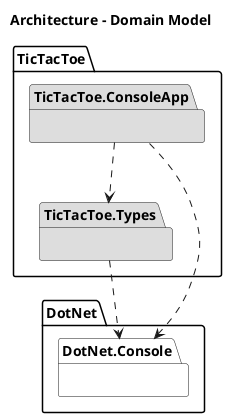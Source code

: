 @startuml TicTacToeDomainModelArchitecture
title Architecture - Domain Model

namespace TicTacToe.ConsoleApp #DDDDDD { }
namespace TicTacToe.Types #DDDDDD { }
namespace DotNet.Console #White { }

TicTacToe.ConsoleApp ..> TicTacToe.Types
TicTacToe.ConsoleApp ..> DotNet.Console
TicTacToe.Types ..>  DotNet.Console

@enduml